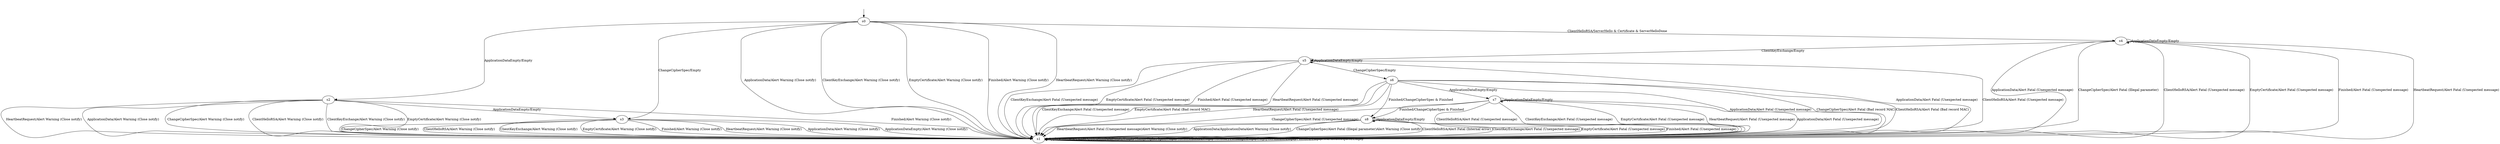 digraph h0 {
s7 [label="s7"];
s2 [label="s2"];
s1 [label="s1"];
s8 [label="s8"];
s0 [label="s0"];
s6 [label="s6"];
s5 [label="s5"];
s4 [label="s4"];
s3 [label="s3"];
s7 -> s1 [label="ApplicationData/Alert Fatal (Unexpected message)"];
s7 -> s7 [label="ApplicationDataEmpty/Empty"];
s7 -> s1 [label="ChangeCipherSpec/Alert Fatal (Unexpected message)"];
s7 -> s1 [label="ClientHelloRSA/Alert Fatal (Unexpected message)"];
s7 -> s1 [label="ClientKeyExchange/Alert Fatal (Unexpected message)"];
s7 -> s1 [label="EmptyCertificate/Alert Fatal (Unexpected message)"];
s7 -> s8 [label="Finished/ChangeCipherSpec & Finished"];
s7 -> s1 [label="HeartbeatRequest/Alert Fatal (Unexpected message)"];
s2 -> s1 [label="ApplicationData/Alert Warning (Close notify)"];
s2 -> s3 [label="ApplicationDataEmpty/Empty"];
s2 -> s1 [label="ChangeCipherSpec/Alert Warning (Close notify)"];
s2 -> s1 [label="ClientHelloRSA/Alert Warning (Close notify)"];
s2 -> s1 [label="ClientKeyExchange/Alert Warning (Close notify)"];
s2 -> s1 [label="EmptyCertificate/Alert Warning (Close notify)"];
s2 -> s1 [label="Finished/Alert Warning (Close notify)"];
s2 -> s1 [label="HeartbeatRequest/Alert Warning (Close notify)"];
s1 -> s1 [label="ApplicationData/Empty"];
s1 -> s1 [label="ApplicationDataEmpty/Empty"];
s1 -> s1 [label="ChangeCipherSpec/Empty"];
s1 -> s1 [label="ClientHelloRSA/Empty"];
s1 -> s1 [label="ClientKeyExchange/Empty"];
s1 -> s1 [label="EmptyCertificate/Empty"];
s1 -> s1 [label="Finished/Empty"];
s1 -> s1 [label="HeartbeatRequest/Empty"];
s8 -> s1 [label="ApplicationData/ApplicationDataAlert Warning (Close notify)"];
s8 -> s8 [label="ApplicationDataEmpty/Empty"];
s8 -> s1 [label="ChangeCipherSpec/Alert Fatal (Illegal parameter)Alert Warning (Close notify)"];
s8 -> s1 [label="ClientHelloRSA/Alert Fatal (Internal error)"];
s8 -> s1 [label="ClientKeyExchange/Alert Fatal (Unexpected message)"];
s8 -> s1 [label="EmptyCertificate/Alert Fatal (Unexpected message)"];
s8 -> s1 [label="Finished/Alert Fatal (Unexpected message)"];
s8 -> s1 [label="HeartbeatRequest/Alert Fatal (Unexpected message)Alert Warning (Close notify)"];
s0 -> s1 [label="ApplicationData/Alert Warning (Close notify)"];
s0 -> s2 [label="ApplicationDataEmpty/Empty"];
s0 -> s3 [label="ChangeCipherSpec/Empty"];
s0 -> s4 [label="ClientHelloRSA/ServerHello & Certificate & ServerHelloDone"];
s0 -> s1 [label="ClientKeyExchange/Alert Warning (Close notify)"];
s0 -> s1 [label="EmptyCertificate/Alert Warning (Close notify)"];
s0 -> s1 [label="Finished/Alert Warning (Close notify)"];
s0 -> s1 [label="HeartbeatRequest/Alert Warning (Close notify)"];
s6 -> s1 [label="ApplicationData/Alert Fatal (Unexpected message)"];
s6 -> s7 [label="ApplicationDataEmpty/Empty"];
s6 -> s1 [label="ChangeCipherSpec/Alert Fatal (Bad record MAC)"];
s6 -> s1 [label="ClientHelloRSA/Alert Fatal (Bad record MAC)"];
s6 -> s1 [label="ClientKeyExchange/Alert Fatal (Unexpected message)"];
s6 -> s1 [label="EmptyCertificate/Alert Fatal (Bad record MAC)"];
s6 -> s8 [label="Finished/ChangeCipherSpec & Finished"];
s6 -> s1 [label="HeartbeatRequest/Alert Fatal (Unexpected message)"];
s5 -> s1 [label="ApplicationData/Alert Fatal (Unexpected message)"];
s5 -> s5 [label="ApplicationDataEmpty/Empty"];
s5 -> s6 [label="ChangeCipherSpec/Empty"];
s5 -> s1 [label="ClientHelloRSA/Alert Fatal (Unexpected message)"];
s5 -> s1 [label="ClientKeyExchange/Alert Fatal (Unexpected message)"];
s5 -> s1 [label="EmptyCertificate/Alert Fatal (Unexpected message)"];
s5 -> s1 [label="Finished/Alert Fatal (Unexpected message)"];
s5 -> s1 [label="HeartbeatRequest/Alert Fatal (Unexpected message)"];
s4 -> s1 [label="ApplicationData/Alert Fatal (Unexpected message)"];
s4 -> s4 [label="ApplicationDataEmpty/Empty"];
s4 -> s1 [label="ChangeCipherSpec/Alert Fatal (Illegal parameter)"];
s4 -> s1 [label="ClientHelloRSA/Alert Fatal (Unexpected message)"];
s4 -> s5 [label="ClientKeyExchange/Empty"];
s4 -> s1 [label="EmptyCertificate/Alert Fatal (Unexpected message)"];
s4 -> s1 [label="Finished/Alert Fatal (Unexpected message)"];
s4 -> s1 [label="HeartbeatRequest/Alert Fatal (Unexpected message)"];
s3 -> s1 [label="ApplicationData/Alert Warning (Close notify)"];
s3 -> s1 [label="ApplicationDataEmpty/Alert Warning (Close notify)"];
s3 -> s1 [label="ChangeCipherSpec/Alert Warning (Close notify)"];
s3 -> s1 [label="ClientHelloRSA/Alert Warning (Close notify)"];
s3 -> s1 [label="ClientKeyExchange/Alert Warning (Close notify)"];
s3 -> s1 [label="EmptyCertificate/Alert Warning (Close notify)"];
s3 -> s1 [label="Finished/Alert Warning (Close notify)"];
s3 -> s1 [label="HeartbeatRequest/Alert Warning (Close notify)"];
__start0 [shape=none, label=""];
__start0 -> s0 [label=""];
}
